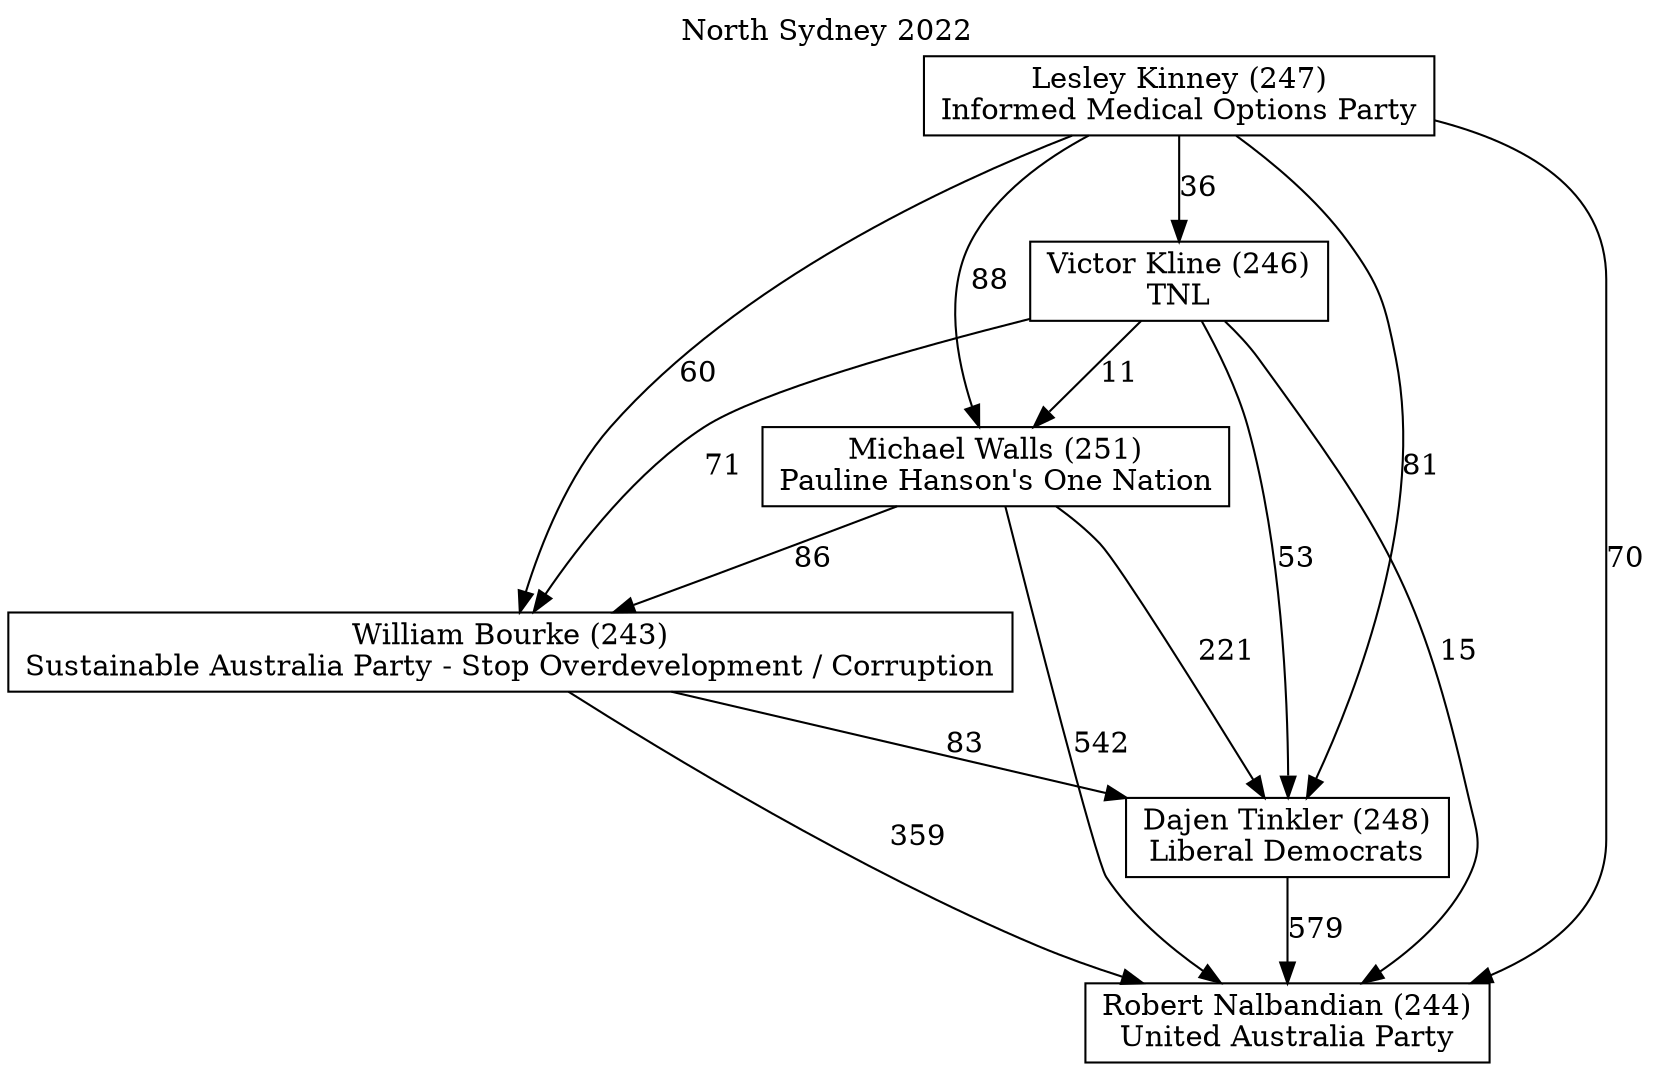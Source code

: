 // House preference flow
digraph "Robert Nalbandian (244)_North Sydney_2022" {
	graph [label="North Sydney 2022" labelloc=t mclimit=10]
	node [shape=box]
	"William Bourke (243)" [label="William Bourke (243)
Sustainable Australia Party - Stop Overdevelopment / Corruption"]
	"Robert Nalbandian (244)" [label="Robert Nalbandian (244)
United Australia Party"]
	"Michael Walls (251)" [label="Michael Walls (251)
Pauline Hanson's One Nation"]
	"Victor Kline (246)" [label="Victor Kline (246)
TNL"]
	"Lesley Kinney (247)" [label="Lesley Kinney (247)
Informed Medical Options Party"]
	"Dajen Tinkler (248)" [label="Dajen Tinkler (248)
Liberal Democrats"]
	"Michael Walls (251)" -> "William Bourke (243)" [label=86]
	"Lesley Kinney (247)" -> "Dajen Tinkler (248)" [label=81]
	"Lesley Kinney (247)" -> "Michael Walls (251)" [label=88]
	"William Bourke (243)" -> "Dajen Tinkler (248)" [label=83]
	"Michael Walls (251)" -> "Robert Nalbandian (244)" [label=542]
	"Victor Kline (246)" -> "William Bourke (243)" [label=71]
	"Victor Kline (246)" -> "Michael Walls (251)" [label=11]
	"Dajen Tinkler (248)" -> "Robert Nalbandian (244)" [label=579]
	"William Bourke (243)" -> "Robert Nalbandian (244)" [label=359]
	"Lesley Kinney (247)" -> "Robert Nalbandian (244)" [label=70]
	"Victor Kline (246)" -> "Robert Nalbandian (244)" [label=15]
	"Lesley Kinney (247)" -> "Victor Kline (246)" [label=36]
	"Michael Walls (251)" -> "Dajen Tinkler (248)" [label=221]
	"Lesley Kinney (247)" -> "William Bourke (243)" [label=60]
	"Victor Kline (246)" -> "Dajen Tinkler (248)" [label=53]
}
